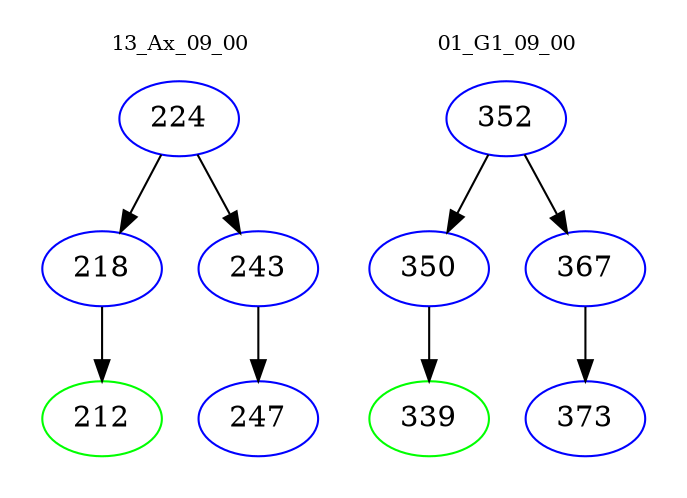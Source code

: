 digraph{
subgraph cluster_0 {
color = white
label = "13_Ax_09_00";
fontsize=10;
T0_224 [label="224", color="blue"]
T0_224 -> T0_218 [color="black"]
T0_218 [label="218", color="blue"]
T0_218 -> T0_212 [color="black"]
T0_212 [label="212", color="green"]
T0_224 -> T0_243 [color="black"]
T0_243 [label="243", color="blue"]
T0_243 -> T0_247 [color="black"]
T0_247 [label="247", color="blue"]
}
subgraph cluster_1 {
color = white
label = "01_G1_09_00";
fontsize=10;
T1_352 [label="352", color="blue"]
T1_352 -> T1_350 [color="black"]
T1_350 [label="350", color="blue"]
T1_350 -> T1_339 [color="black"]
T1_339 [label="339", color="green"]
T1_352 -> T1_367 [color="black"]
T1_367 [label="367", color="blue"]
T1_367 -> T1_373 [color="black"]
T1_373 [label="373", color="blue"]
}
}
